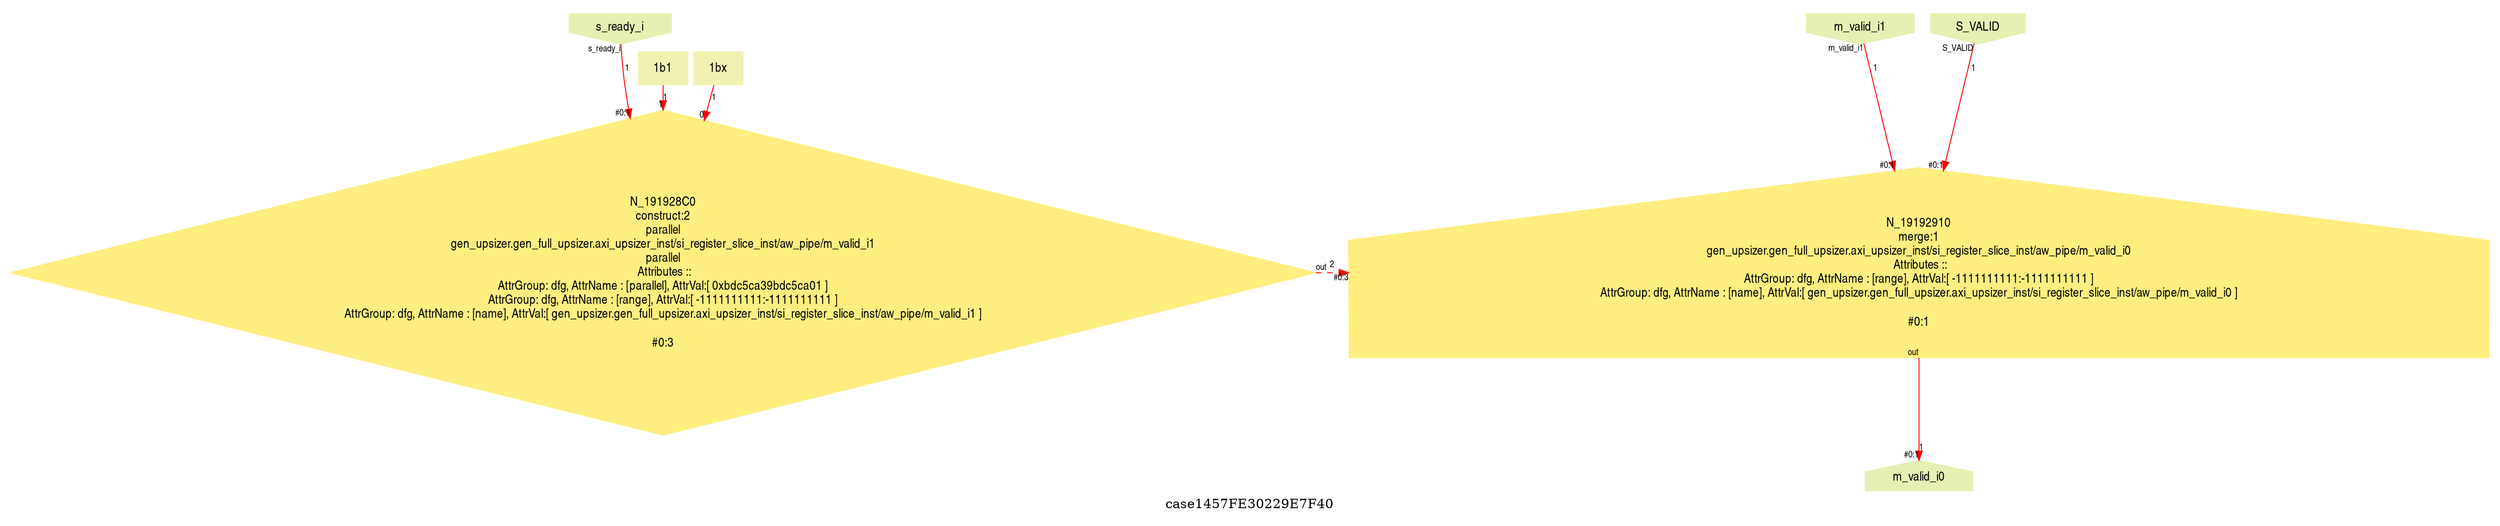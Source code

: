 digraph case1457FE30229E7F40 {
graph [label="case1457FE30229E7F40", margin="0.1,0.1", size="100,100", ranksep=0.1, splines=true];
node [style=filled, color="#ffee80", fontname=helveticanarrow];
edge [color="#ff0000", fontsize=10, fontname=helveticanarrow];
{ rank = source;case1457FE30229E7F40_s_ready_i [label="s_ready_i", shape=invhouse, color="#e4f1b2"];
case1457FE30229E7F40_m_valid_i1 [label="m_valid_i1", shape=invhouse, color="#e4f1b2"];
case1457FE30229E7F40_S_VALID [label="S_VALID", shape=invhouse, color="#e4f1b2"];
}
{ rank = sink;case1457FE30229E7F40_m_valid_i0 [label="m_valid_i0", shape=house, color="#e4f1b2"];
}
{ rank = same;N_191928C0 [label="N_191928C0\nconstruct:2\nparallel\ngen_upsizer.gen_full_upsizer.axi_upsizer_inst/si_register_slice_inst/aw_pipe/m_valid_i1\nparallel\n Attributes ::\nAttrGroup: dfg, AttrName : [parallel], AttrVal:[ 0xbdc5ca39bdc5ca01 ]\nAttrGroup: dfg, AttrName : [range], AttrVal:[ -1111111111:-1111111111 ]\nAttrGroup: dfg, AttrName : [name], AttrVal:[ gen_upsizer.gen_full_upsizer.axi_upsizer_inst/si_register_slice_inst/aw_pipe/m_valid_i1 ]\n\n#0:3\n", shape=diamond, color="#ffee80"];
N_19192910 [label="N_19192910\nmerge:1\ngen_upsizer.gen_full_upsizer.axi_upsizer_inst/si_register_slice_inst/aw_pipe/m_valid_i0\n Attributes ::\nAttrGroup: dfg, AttrName : [range], AttrVal:[ -1111111111:-1111111111 ]\nAttrGroup: dfg, AttrName : [name], AttrVal:[ gen_upsizer.gen_full_upsizer.axi_upsizer_inst/si_register_slice_inst/aw_pipe/m_valid_i0 ]\n\n#0:1\n", shape=house, color="#ffee80"];
}
N_191928C0_P_1CF6DA70 [label="1b1", color="#f1f1b2", shape=plaintext];
N_191928C0_P_1CF6DA70 -> N_191928C0 [label="1", headlabel=<1>, headlabel=<1>];
N_191928C0_P_1CF6DB00 [label="1bx", color="#f1f1b2", shape=plaintext];
N_191928C0_P_1CF6DB00 -> N_191928C0 [label="1", headlabel=<0>, headlabel=<0>];
N_191928C0 -> N_19192910 [label="2", style=dashed, constraint=false, taillabel=<out>, headlabel=<sel>, headlabel=<#0:3>];
case1457FE30229E7F40_s_ready_i -> N_191928C0 [label="1", taillabel=<s_ready_i>, headlabel=<in>, headlabel=<#0:1>];
case1457FE30229E7F40_m_valid_i1 -> N_19192910 [label="1", taillabel=<m_valid_i1>, headlabel=<0>, headlabel=<#0:1>];
case1457FE30229E7F40_S_VALID -> N_19192910 [label="1", taillabel=<S_VALID>, headlabel=<1>, headlabel=<#0:1>];
N_19192910 -> case1457FE30229E7F40_m_valid_i0 [label="1", taillabel=<out>, headlabel=<m_valid_i0>, headlabel=<#0:1>];
}
